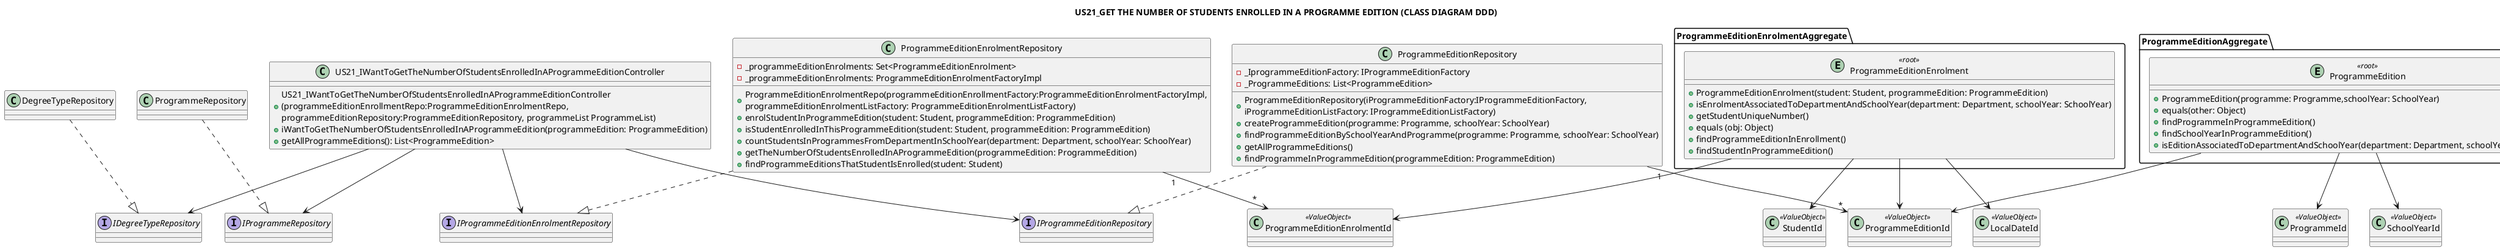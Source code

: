 @startuml

title: US21_GET THE NUMBER OF STUDENTS ENROLLED IN A PROGRAMME EDITION (CLASS DIAGRAM DDD)

' === CONTROLLER ===

class US21_IWantToGetTheNumberOfStudentsEnrolledInAProgrammeEditionController {

    +US21_IWantToGetTheNumberOfStudentsEnrolledInAProgrammeEditionController\n(programmeEditionEnrollmentRepo:ProgrammeEditionEnrolmentRepo,\nprogrammeEditionRepository:ProgrammeEditionRepository, programmeList ProgrammeList)
    +iWantToGetTheNumberOfStudentsEnrolledInAProgrammeEdition(programmeEdition: ProgrammeEdition)
    +getAllProgrammeEditions(): List<ProgrammeEdition>
}

' === INTERFACE ===

interface IProgrammeEditionRepository {}

interface IProgrammeEditionEnrolmentRepository{}

interface IDegreeTypeRepository{}

interface IProgrammeRepository {}


ProgrammeEditionRepository ..|> IProgrammeEditionRepository
US21_IWantToGetTheNumberOfStudentsEnrolledInAProgrammeEditionController --> IProgrammeEditionRepository

ProgrammeEditionEnrolmentRepository ..|> IProgrammeEditionEnrolmentRepository
US21_IWantToGetTheNumberOfStudentsEnrolledInAProgrammeEditionController --> IProgrammeEditionEnrolmentRepository

DegreeTypeRepository ..|> IDegreeTypeRepository
US21_IWantToGetTheNumberOfStudentsEnrolledInAProgrammeEditionController --> IDegreeTypeRepository

ProgrammeRepository ..|> IProgrammeRepository
US21_IWantToGetTheNumberOfStudentsEnrolledInAProgrammeEditionController --> IProgrammeRepository

ProgrammeEditionEnrolmentRepository "1" --> " *" ProgrammeEditionEnrolmentId
ProgrammeEditionRepository "1" --> "*" ProgrammeEditionId

' === REPOSITORYS ===

class ProgrammeEditionEnrolmentRepository {
    -_programmeEditionEnrolments: Set<ProgrammeEditionEnrolment>
    -_programmeEditionEnrolments: ProgrammeEditionEnrolmentFactoryImpl
    +ProgrammeEditionEnrolmentRepo(programmeEditionEnrollmentFactory:ProgrammeEditionEnrolmentFactoryImpl,\nprogrammeEditionEnrolmentListFactory: ProgrammeEditionEnrolmentListFactory)
    +enrolStudentInProgrammeEdition(student: Student, programmeEdition: ProgrammeEdition)
    +isStudentEnrolledInThisProgrammeEdition(student: Student, programmeEdition: ProgrammeEdition)
    +countStudentsInProgrammesFromDepartmentInSchoolYear(department: Department, schoolYear: SchoolYear)
    +getTheNumberOfStudentsEnrolledInAProgrammeEdition(programmeEdition: ProgrammeEdition)
    +findProgrammeEditionsThatStudentIsEnrolled(student: Student)
}

class ProgrammeEditionRepository {
    -_IprogrammeEditionFactory: IProgrammeEditionFactory
    -_ProgrammeEditions: List<ProgrammeEdition>
    +ProgrammeEditionRepository(iProgrammeEditionFactory:IProgrammeEditionFactory,\niProgrammeEditionListFactory: IProgrammeEditionListFactory)
    +createProgrammeEdition(programme: Programme, schoolYear: SchoolYear)
    +findProgrammeEditionBySchoolYearAndProgramme(programme: Programme, schoolYear: SchoolYear)
    +getAllProgrammeEditions()
    +findProgrammeInProgrammeEdition(programmeEdition: ProgrammeEdition)
}

' ===AGGREGATES===

package ProgrammeEditionEnrolmentAggregate{
    entity ProgrammeEditionEnrolment <<root>>{

        +ProgrammeEditionEnrolment(student: Student, programmeEdition: ProgrammeEdition)
        +isEnrolmentAssociatedToDepartmentAndSchoolYear(department: Department, schoolYear: SchoolYear)
        +getStudentUniqueNumber()
        +equals (obj: Object)
        +findProgrammeEditionInEnrollment()
        +findStudentInProgrammeEdition()
    }
 }

ProgrammeEditionEnrolment --> ProgrammeEditionEnrolmentId
ProgrammeEditionEnrolment --> StudentId
ProgrammeEditionEnrolment --> ProgrammeEditionId
ProgrammeEditionEnrolment --> LocalDateId

class ProgrammeEditionEnrolmentId <<ValueObject>> {}
class StudentId <<ValueObject>> {}
class ProgrammeEditionId <<ValueObject>> {}
class LocalDateId <<ValueObject>> {}



package ProgrammeEditionAggregate{

    entity ProgrammeEdition <<root>> {
        +ProgrammeEdition(programme: Programme,schoolYear: SchoolYear)
        +equals(other: Object)
        +findProgrammeInProgrammeEdition()
        +findSchoolYearInProgrammeEdition()
        +isEditionAssociatedToDepartmentAndSchoolYear(department: Department, schoolYear: SchoolYear)
    }
}

class ProgrammeId <<ValueObject>> {}
class ProgrammeEditionId <<ValueObject>> {}
class SchoolYearId <<ValueObject>> {}

ProgrammeEdition --> ProgrammeId
ProgrammeEdition --> SchoolYearId
ProgrammeEdition --> ProgrammeEditionId



@enduml

